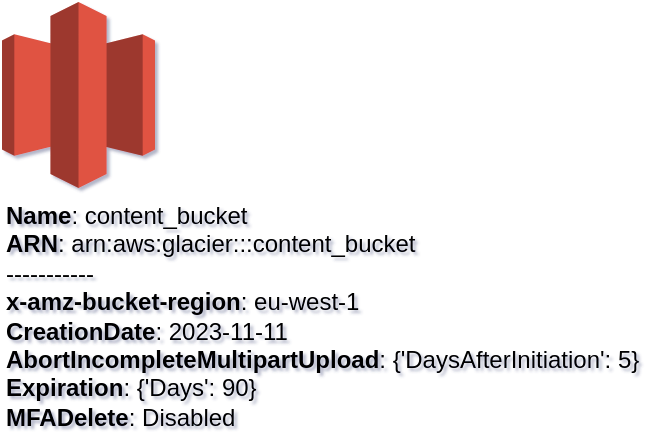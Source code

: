 <mxfile type="MultiCloud">
	<diagram id="diagram_1" name="AWS components">
		<mxGraphModel dx="1015" dy="661" grid="1" gridSize="10" guides="1" tooltips="1" connect="1" arrows="1" fold="1" page="1" pageScale="1" pageWidth="850" pageHeight="1100" math="0" shadow="1">
			<root>
				<mxCell id="0"/>
				<mxCell id="1" parent="0"/>
				<mxCell id="vertex:glacier:arn:aws:glacier:::content_bucket" value="&lt;b&gt;Name&lt;/b&gt;: content_bucket&lt;BR&gt;&lt;b&gt;ARN&lt;/b&gt;: arn:aws:glacier:::content_bucket&lt;BR&gt;-----------&lt;BR&gt;&lt;b&gt;x-amz-bucket-region&lt;/b&gt;: eu-west-1&lt;BR&gt;&lt;b&gt;CreationDate&lt;/b&gt;: 2023-11-11&lt;BR&gt;&lt;b&gt;AbortIncompleteMultipartUpload&lt;/b&gt;: {'DaysAfterInitiation': 5}&lt;BR&gt;&lt;b&gt;Expiration&lt;/b&gt;: {'Days': 90}&lt;BR&gt;&lt;b&gt;MFADelete&lt;/b&gt;: Disabled" style="outlineConnect=0;dashed=0;verticalLabelPosition=bottom;verticalAlign=top;align=left;html=1;shape=mxgraph.aws3.glacier;fillColor=#E05243;gradientColor=none;" parent="1" vertex="1">
					<mxGeometry width="76.5" height="93" as="geometry"/>
				</mxCell>
			</root>
		</mxGraphModel>
	</diagram>
</mxfile>